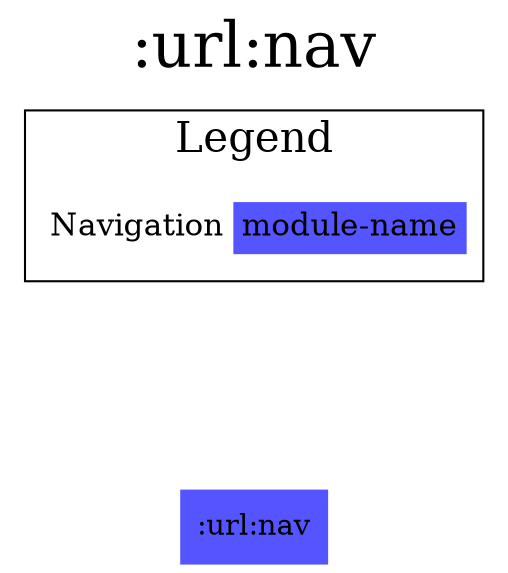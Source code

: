 digraph {
edge ["dir"="forward"]
graph ["dpi"="100","label"=":url:nav","labelloc"="t","fontsize"="30","ranksep"="1.5","rankdir"="TB"]
node ["style"="filled"]
":url:nav" ["fillcolor"="#5555FF","shape"="none"]
{
edge ["dir"="none"]
graph ["rank"="same"]
}
subgraph "cluster_legend" {
edge ["dir"="none"]
graph ["label"="Legend","fontsize"="20"]
"Legend" ["style"="filled","fillcolor"="#FFFFFF","shape"="none","margin"="0","fontsize"="15","label"=<
<TABLE BORDER="0" CELLBORDER="0" CELLSPACING="0" CELLPADDING="4">
<TR><TD>Navigation</TD><TD BGCOLOR="#5555FF">module-name</TD></TR>
</TABLE>
>]
} -> ":url:nav" ["style"="invis"]
}

